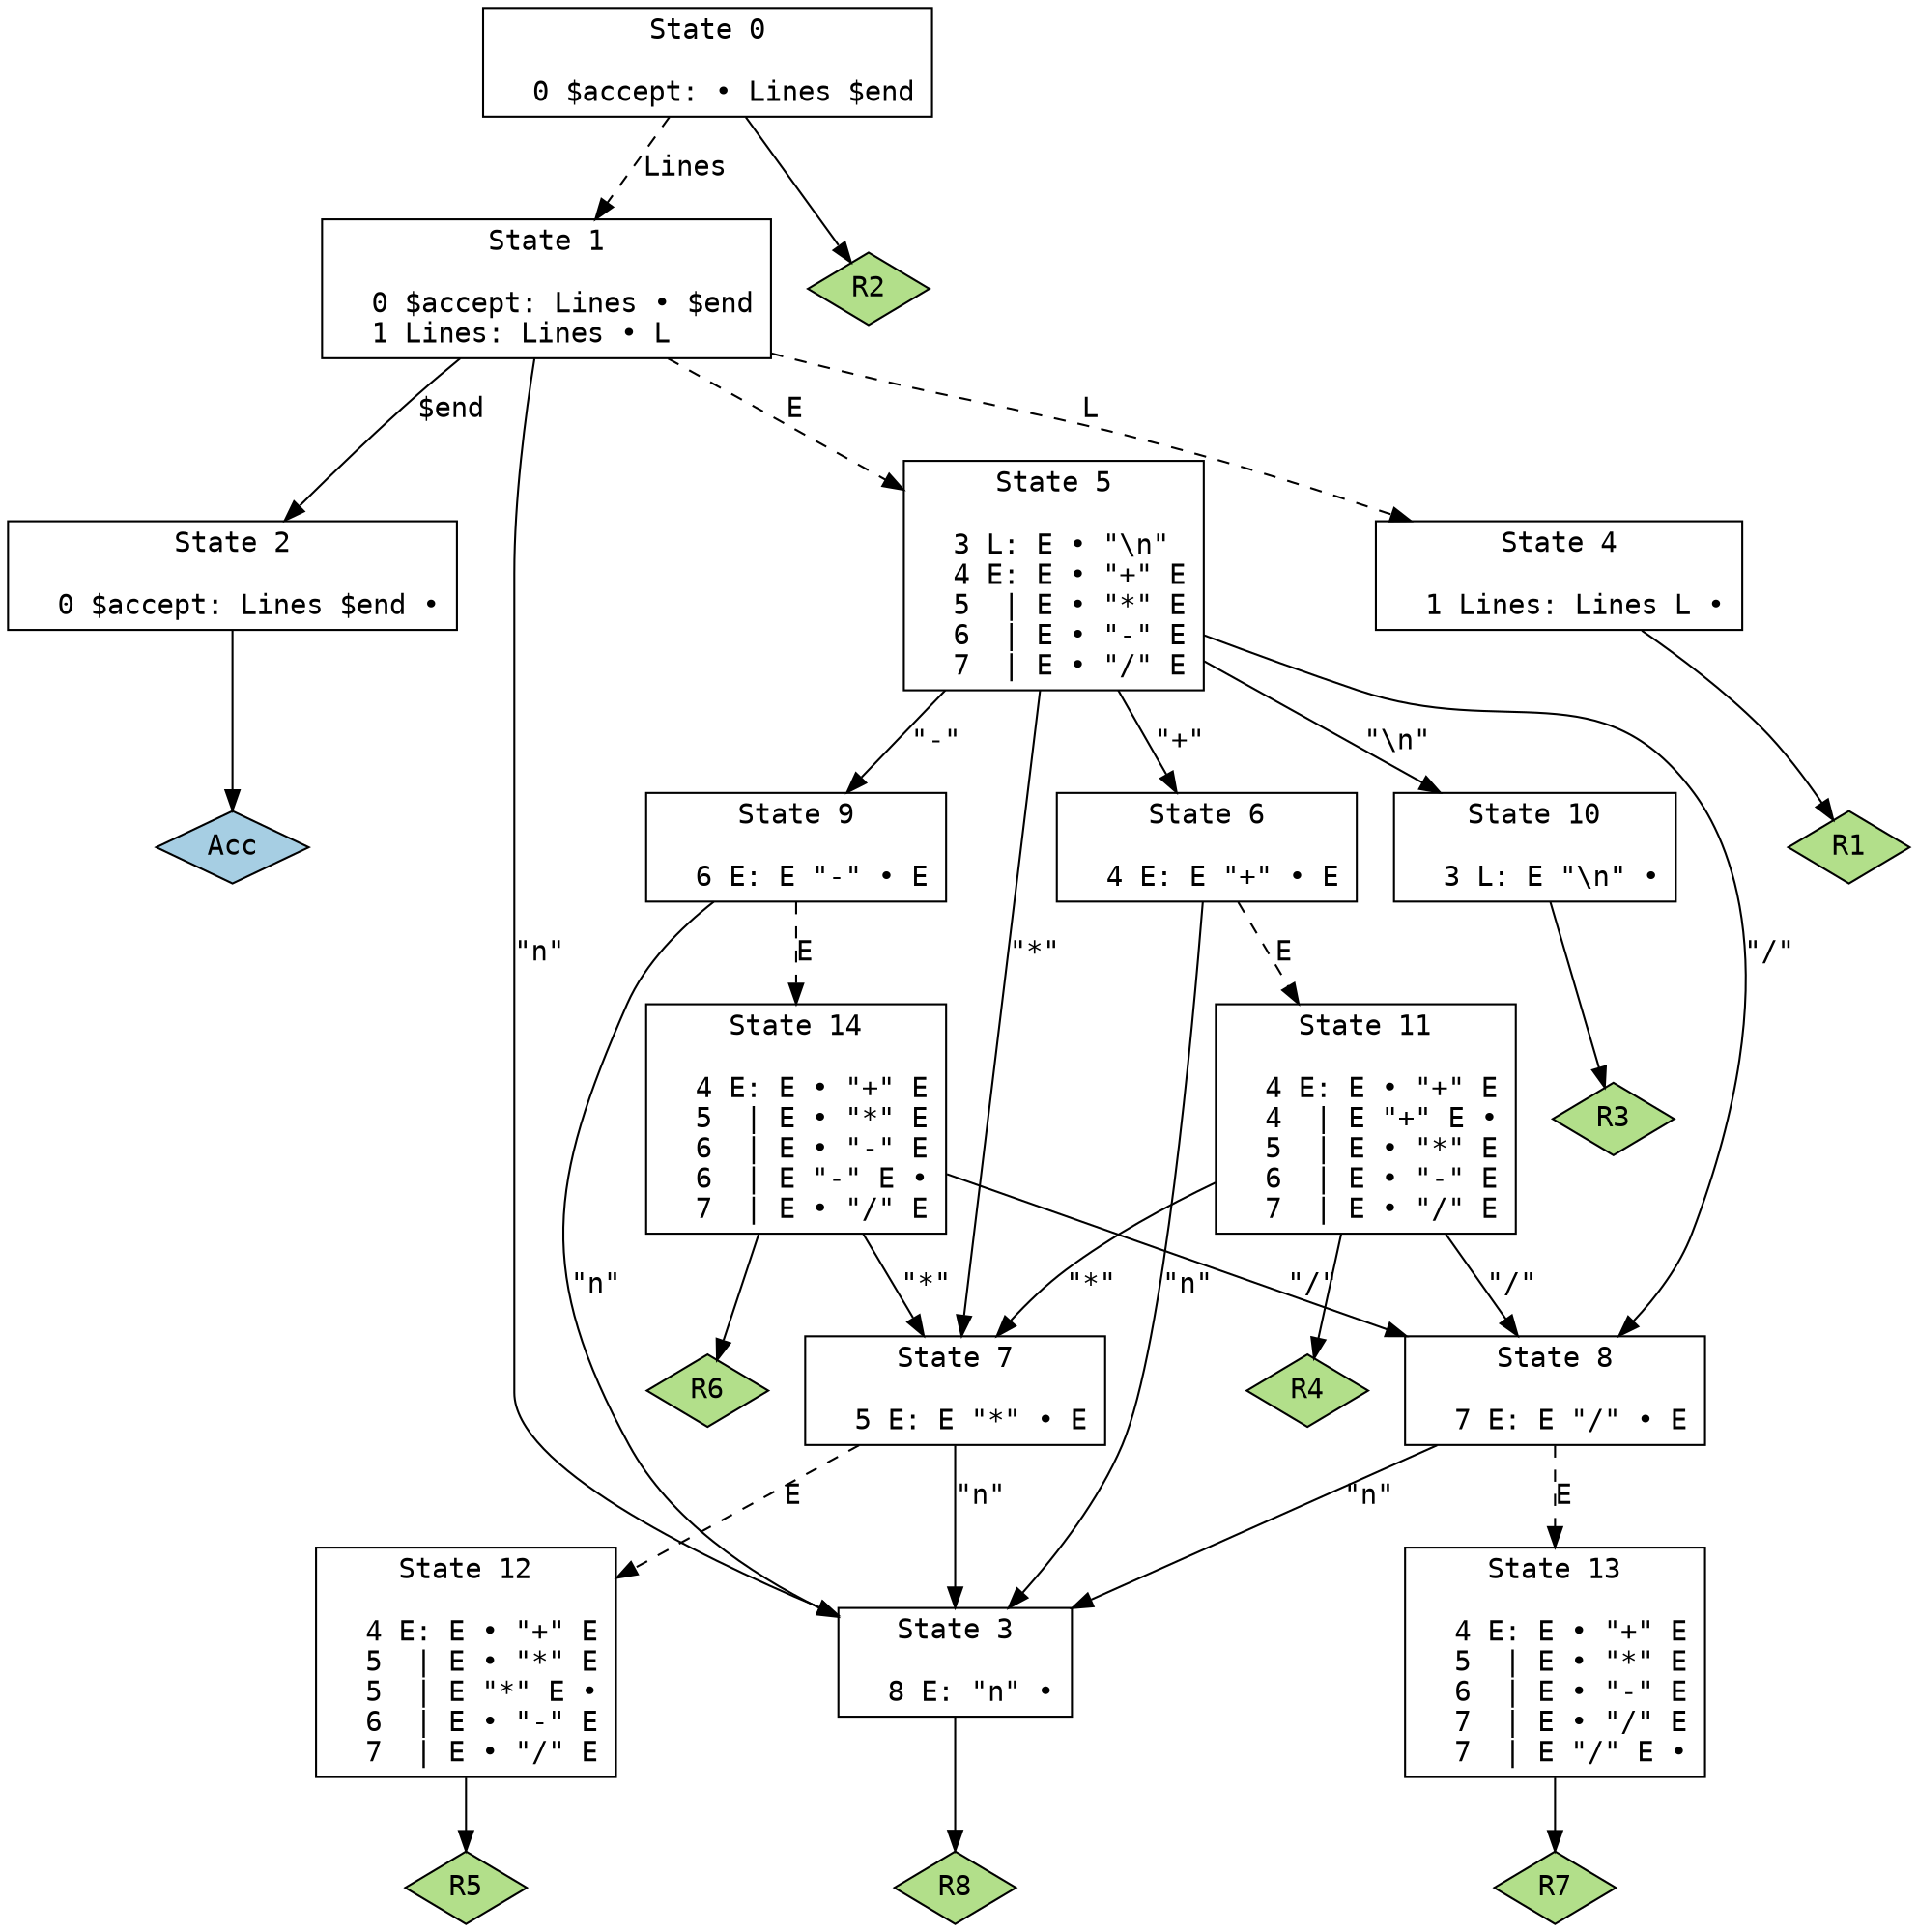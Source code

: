 // Generated by GNU Bison 3.8.2.
// Report bugs to <bug-bison@gnu.org>.
// Home page: <https://www.gnu.org/software/bison/>.

digraph "grammar.y"
{
  node [fontname = courier, shape = box, colorscheme = paired6]
  edge [fontname = courier]

  0 [label="State 0\n\l  0 $accept: • Lines $end\l"]
  0 -> 1 [style=dashed label="Lines"]
  0 -> "0R2" [style=solid]
 "0R2" [label="R2", fillcolor=3, shape=diamond, style=filled]
  1 [label="State 1\n\l  0 $accept: Lines • $end\l  1 Lines: Lines • L\l"]
  1 -> 2 [style=solid label="$end"]
  1 -> 3 [style=solid label="\"n\""]
  1 -> 4 [style=dashed label="L"]
  1 -> 5 [style=dashed label="E"]
  2 [label="State 2\n\l  0 $accept: Lines $end •\l"]
  2 -> "2R0" [style=solid]
 "2R0" [label="Acc", fillcolor=1, shape=diamond, style=filled]
  3 [label="State 3\n\l  8 E: \"n\" •\l"]
  3 -> "3R8" [style=solid]
 "3R8" [label="R8", fillcolor=3, shape=diamond, style=filled]
  4 [label="State 4\n\l  1 Lines: Lines L •\l"]
  4 -> "4R1" [style=solid]
 "4R1" [label="R1", fillcolor=3, shape=diamond, style=filled]
  5 [label="State 5\n\l  3 L: E • \"\\n\"\l  4 E: E • \"+\" E\l  5  | E • \"*\" E\l  6  | E • \"-\" E\l  7  | E • \"/\" E\l"]
  5 -> 6 [style=solid label="\"+\""]
  5 -> 7 [style=solid label="\"*\""]
  5 -> 8 [style=solid label="\"/\""]
  5 -> 9 [style=solid label="\"-\""]
  5 -> 10 [style=solid label="\"\\n\""]
  6 [label="State 6\n\l  4 E: E \"+\" • E\l"]
  6 -> 3 [style=solid label="\"n\""]
  6 -> 11 [style=dashed label="E"]
  7 [label="State 7\n\l  5 E: E \"*\" • E\l"]
  7 -> 3 [style=solid label="\"n\""]
  7 -> 12 [style=dashed label="E"]
  8 [label="State 8\n\l  7 E: E \"/\" • E\l"]
  8 -> 3 [style=solid label="\"n\""]
  8 -> 13 [style=dashed label="E"]
  9 [label="State 9\n\l  6 E: E \"-\" • E\l"]
  9 -> 3 [style=solid label="\"n\""]
  9 -> 14 [style=dashed label="E"]
  10 [label="State 10\n\l  3 L: E \"\\n\" •\l"]
  10 -> "10R3" [style=solid]
 "10R3" [label="R3", fillcolor=3, shape=diamond, style=filled]
  11 [label="State 11\n\l  4 E: E • \"+\" E\l  4  | E \"+\" E •\l  5  | E • \"*\" E\l  6  | E • \"-\" E\l  7  | E • \"/\" E\l"]
  11 -> 7 [style=solid label="\"*\""]
  11 -> 8 [style=solid label="\"/\""]
  11 -> "11R4" [style=solid]
 "11R4" [label="R4", fillcolor=3, shape=diamond, style=filled]
  12 [label="State 12\n\l  4 E: E • \"+\" E\l  5  | E • \"*\" E\l  5  | E \"*\" E •\l  6  | E • \"-\" E\l  7  | E • \"/\" E\l"]
  12 -> "12R5" [style=solid]
 "12R5" [label="R5", fillcolor=3, shape=diamond, style=filled]
  13 [label="State 13\n\l  4 E: E • \"+\" E\l  5  | E • \"*\" E\l  6  | E • \"-\" E\l  7  | E • \"/\" E\l  7  | E \"/\" E •\l"]
  13 -> "13R7" [style=solid]
 "13R7" [label="R7", fillcolor=3, shape=diamond, style=filled]
  14 [label="State 14\n\l  4 E: E • \"+\" E\l  5  | E • \"*\" E\l  6  | E • \"-\" E\l  6  | E \"-\" E •\l  7  | E • \"/\" E\l"]
  14 -> 7 [style=solid label="\"*\""]
  14 -> 8 [style=solid label="\"/\""]
  14 -> "14R6" [style=solid]
 "14R6" [label="R6", fillcolor=3, shape=diamond, style=filled]
}
